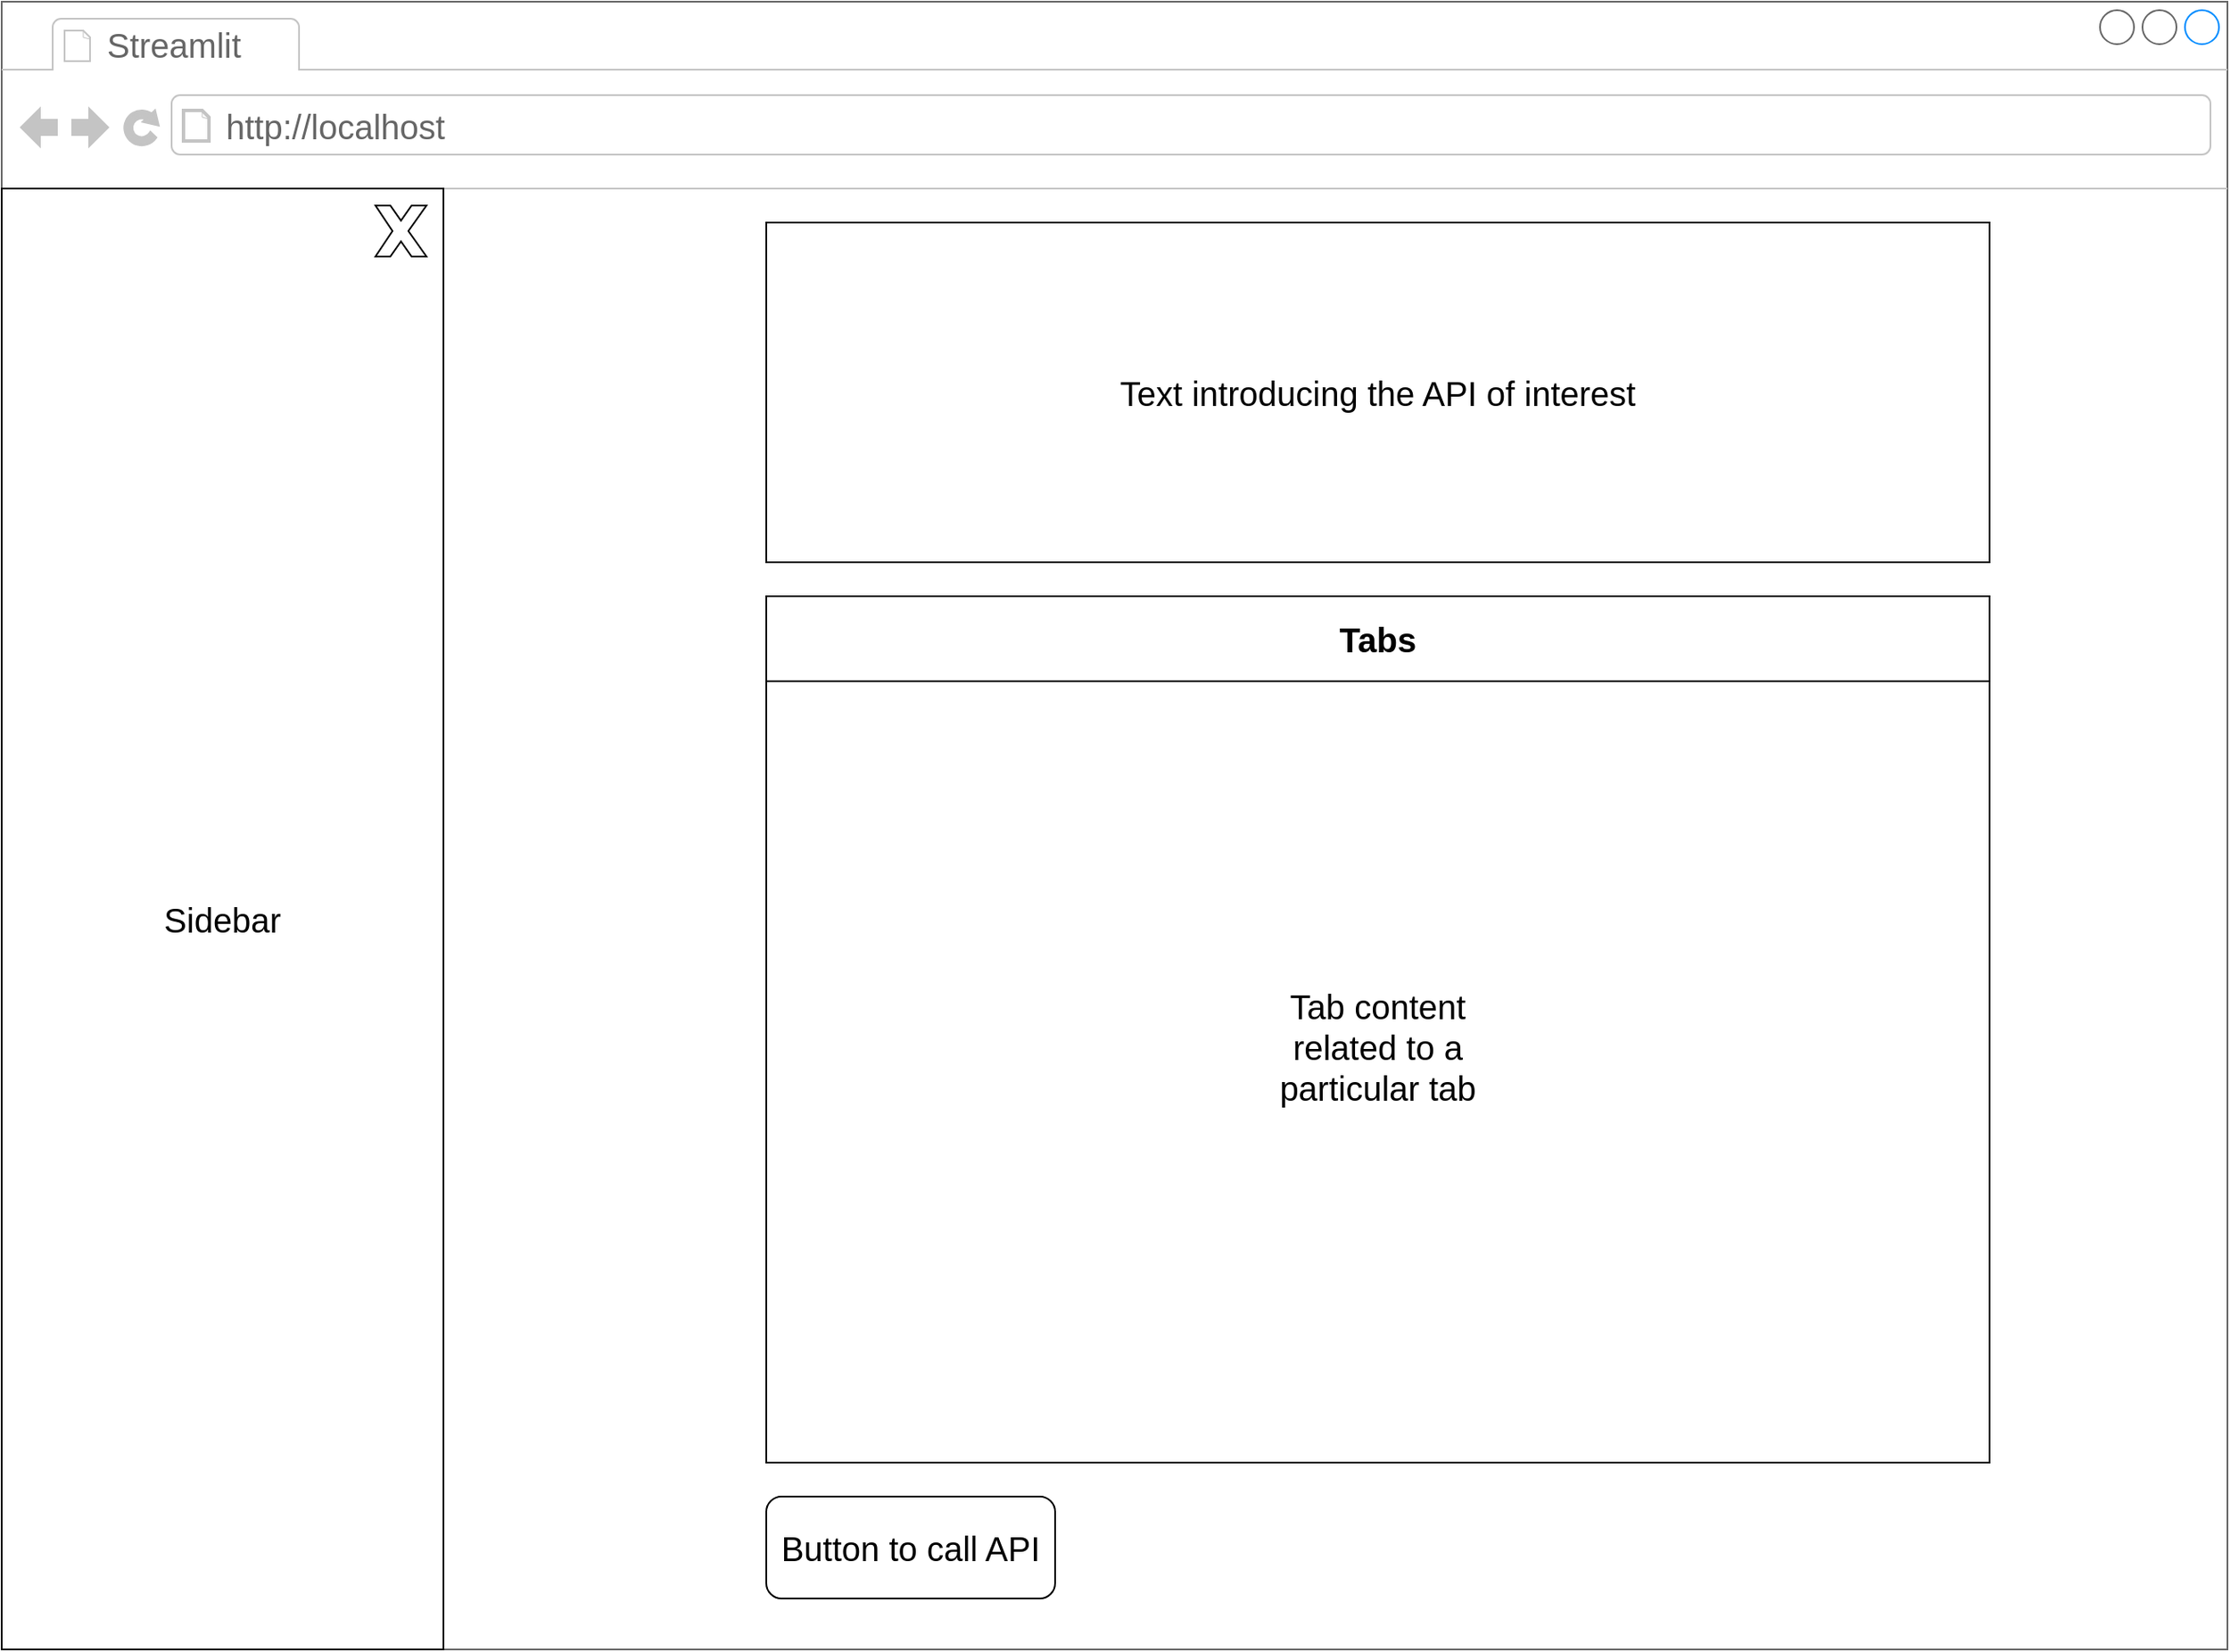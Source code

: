 <mxfile version="24.6.5" type="github">
  <diagram name="Page-1" id="IkdY3mERwRsM2z8MiN5m">
    <mxGraphModel dx="239" dy="830" grid="1" gridSize="10" guides="1" tooltips="1" connect="1" arrows="1" fold="1" page="1" pageScale="1" pageWidth="827" pageHeight="1169" math="0" shadow="0">
      <root>
        <mxCell id="0" />
        <mxCell id="1" parent="0" />
        <mxCell id="uM9pkZA4XgdyNnDMRQnG-4" value="" style="strokeWidth=1;shadow=0;dashed=0;align=center;html=1;shape=mxgraph.mockup.containers.browserWindow;rSize=0;strokeColor=#666666;strokeColor2=#008cff;strokeColor3=#c4c4c4;mainText=,;recursiveResize=0;fontSize=20;" parent="1" vertex="1">
          <mxGeometry x="40" y="130" width="1310" height="970" as="geometry" />
        </mxCell>
        <mxCell id="uM9pkZA4XgdyNnDMRQnG-5" value="Streamlit" style="strokeWidth=1;shadow=0;dashed=0;align=center;html=1;shape=mxgraph.mockup.containers.anchor;fontSize=20;fontColor=#666666;align=left;whiteSpace=wrap;" parent="uM9pkZA4XgdyNnDMRQnG-4" vertex="1">
          <mxGeometry x="60" y="12" width="110" height="26" as="geometry" />
        </mxCell>
        <mxCell id="uM9pkZA4XgdyNnDMRQnG-6" value="http://localhost" style="strokeWidth=1;shadow=0;dashed=0;align=center;html=1;shape=mxgraph.mockup.containers.anchor;rSize=0;fontSize=20;fontColor=#666666;align=left;" parent="uM9pkZA4XgdyNnDMRQnG-4" vertex="1">
          <mxGeometry x="130" y="60" width="250" height="26" as="geometry" />
        </mxCell>
        <mxCell id="uM9pkZA4XgdyNnDMRQnG-8" value="Text introducing the API of interest" style="rounded=0;whiteSpace=wrap;html=1;fontSize=20;" parent="uM9pkZA4XgdyNnDMRQnG-4" vertex="1">
          <mxGeometry x="450" y="130" width="720" height="200" as="geometry" />
        </mxCell>
        <mxCell id="uM9pkZA4XgdyNnDMRQnG-10" value="Tabs" style="swimlane;whiteSpace=wrap;html=1;fontSize=20;startSize=50;" parent="uM9pkZA4XgdyNnDMRQnG-4" vertex="1">
          <mxGeometry x="450" y="350" width="720" height="510" as="geometry" />
        </mxCell>
        <mxCell id="uM9pkZA4XgdyNnDMRQnG-12" value="&lt;font style=&quot;font-size: 20px;&quot;&gt;Tab content related to a particular tab&lt;/font&gt;" style="text;html=1;align=center;verticalAlign=middle;whiteSpace=wrap;rounded=0;" parent="uM9pkZA4XgdyNnDMRQnG-10" vertex="1">
          <mxGeometry x="285" y="220" width="150" height="90" as="geometry" />
        </mxCell>
        <mxCell id="uM9pkZA4XgdyNnDMRQnG-11" value="Button to call API" style="rounded=1;whiteSpace=wrap;html=1;fontSize=20;" parent="uM9pkZA4XgdyNnDMRQnG-4" vertex="1">
          <mxGeometry x="450" y="880" width="170" height="60" as="geometry" />
        </mxCell>
        <mxCell id="uM9pkZA4XgdyNnDMRQnG-7" value="Sidebar" style="rounded=0;whiteSpace=wrap;html=1;fontSize=20;" parent="1" vertex="1">
          <mxGeometry x="40" y="240" width="260" height="860" as="geometry" />
        </mxCell>
        <mxCell id="uM9pkZA4XgdyNnDMRQnG-13" value="" style="verticalLabelPosition=bottom;verticalAlign=top;html=1;shape=mxgraph.basic.x" parent="1" vertex="1">
          <mxGeometry x="260" y="250" width="30" height="30" as="geometry" />
        </mxCell>
      </root>
    </mxGraphModel>
  </diagram>
</mxfile>

